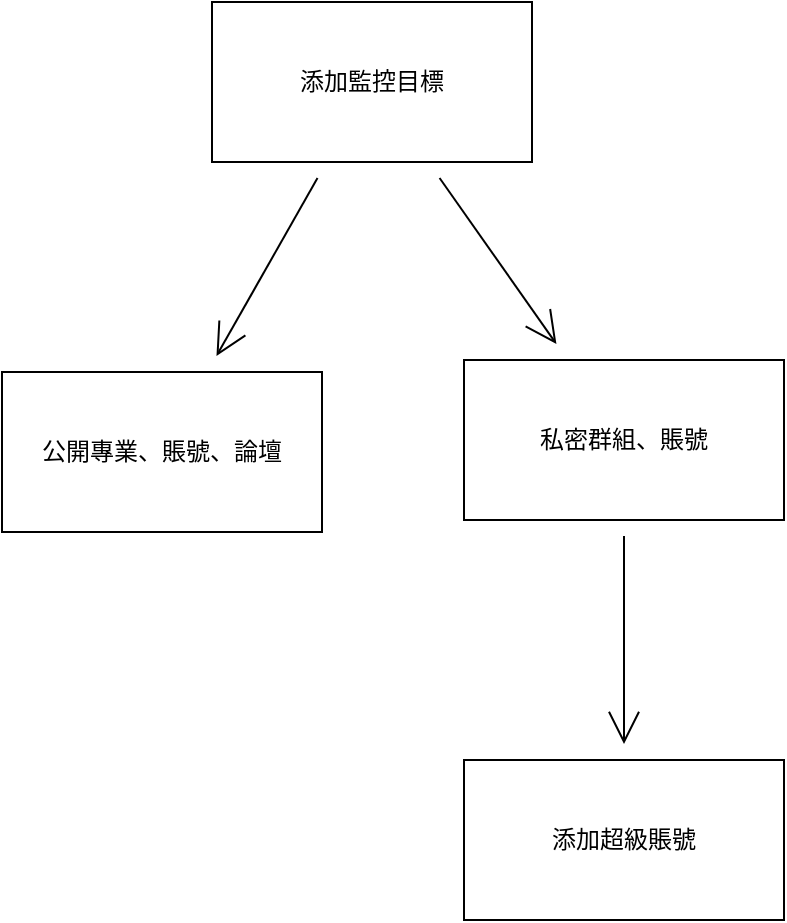 <mxfile version="21.1.1" type="github">
  <diagram name="第 1 页" id="V6ZWbWmLyhybb35I75xX">
    <mxGraphModel dx="1806" dy="1194" grid="0" gridSize="10" guides="1" tooltips="1" connect="1" arrows="1" fold="1" page="0" pageScale="1" pageWidth="1200" pageHeight="1920" math="0" shadow="0">
      <root>
        <mxCell id="0" />
        <mxCell id="1" parent="0" />
        <mxCell id="XtKHWl-mXtJoPtdo07aP-5" value="" style="edgeStyle=none;curved=1;rounded=0;orthogonalLoop=1;jettySize=auto;html=1;endArrow=open;startSize=14;endSize=14;sourcePerimeterSpacing=8;targetPerimeterSpacing=8;" edge="1" parent="1" source="XtKHWl-mXtJoPtdo07aP-1" target="XtKHWl-mXtJoPtdo07aP-4">
          <mxGeometry relative="1" as="geometry" />
        </mxCell>
        <mxCell id="XtKHWl-mXtJoPtdo07aP-7" value="" style="edgeStyle=none;curved=1;rounded=0;orthogonalLoop=1;jettySize=auto;html=1;endArrow=open;startSize=14;endSize=14;sourcePerimeterSpacing=8;targetPerimeterSpacing=8;" edge="1" parent="1" source="XtKHWl-mXtJoPtdo07aP-1" target="XtKHWl-mXtJoPtdo07aP-6">
          <mxGeometry relative="1" as="geometry" />
        </mxCell>
        <mxCell id="XtKHWl-mXtJoPtdo07aP-1" value="添加監控目標" style="rounded=0;whiteSpace=wrap;html=1;" vertex="1" parent="1">
          <mxGeometry x="-130" y="-101" width="160" height="80" as="geometry" />
        </mxCell>
        <mxCell id="XtKHWl-mXtJoPtdo07aP-9" value="" style="edgeStyle=none;curved=1;rounded=0;orthogonalLoop=1;jettySize=auto;html=1;endArrow=open;startSize=14;endSize=14;sourcePerimeterSpacing=8;targetPerimeterSpacing=8;" edge="1" parent="1" source="XtKHWl-mXtJoPtdo07aP-4" target="XtKHWl-mXtJoPtdo07aP-8">
          <mxGeometry relative="1" as="geometry" />
        </mxCell>
        <mxCell id="XtKHWl-mXtJoPtdo07aP-4" value="私密群組、賬號" style="rounded=0;whiteSpace=wrap;html=1;" vertex="1" parent="1">
          <mxGeometry x="-4" y="78" width="160" height="80" as="geometry" />
        </mxCell>
        <mxCell id="XtKHWl-mXtJoPtdo07aP-6" value="公開專業、賬號、論壇" style="rounded=0;whiteSpace=wrap;html=1;" vertex="1" parent="1">
          <mxGeometry x="-235" y="84" width="160" height="80" as="geometry" />
        </mxCell>
        <mxCell id="XtKHWl-mXtJoPtdo07aP-8" value="添加超級賬號" style="rounded=0;whiteSpace=wrap;html=1;" vertex="1" parent="1">
          <mxGeometry x="-4" y="278" width="160" height="80" as="geometry" />
        </mxCell>
      </root>
    </mxGraphModel>
  </diagram>
</mxfile>
